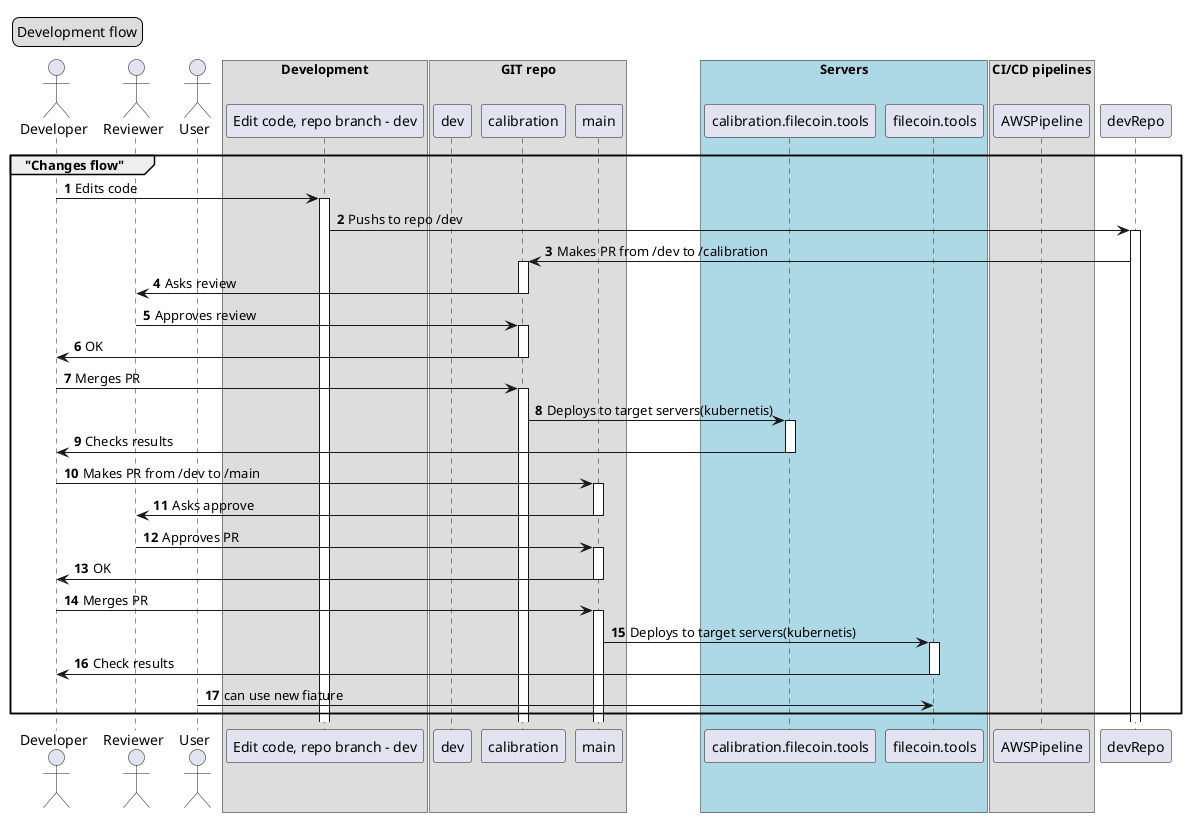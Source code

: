 @startuml

legend top left
  Development flow
end legend

actor "Developer" as developer
actor "Reviewer" as reviewer
actor "User" as user

autonumber

box "Development"
participant "Edit code, repo branch - dev" as editCode
end box

box "GIT repo"
participant "dev" as repoDev
participant "calibration" as repoCalibration
participant "main" as repoMainnet
end box

box "Servers" #LightBlue
participant "calibration.filecoin.tools" as calibration
participant "filecoin.tools" as mainnet
end box

box "CI/CD pipelines"
participant "AWSPipeline" as aws
end box

group "Changes flow"
developer -> editCode++: Edits code
editCode -> devRepo++: Pushs to repo /dev
devRepo -> repoCalibration++: Makes PR from /dev to /calibration
repoCalibration -> reviewer--: Asks review
reviewer -> repoCalibration++: Approves review
repoCalibration -> developer--: OK
developer -> repoCalibration++: Merges PR
repoCalibration -> calibration++: Deploys to target servers(kubernetis)
calibration -> developer--: Checks results
developer -> repoMainnet++: Makes PR from /dev to /main
repoMainnet -> reviewer--: Asks approve
reviewer -> repoMainnet++: Approves PR
repoMainnet -> developer--: OK
developer -> repoMainnet++: Merges PR
repoMainnet -> mainnet++: Deploys to target servers(kubernetis)
mainnet -> developer--: Check results
user -> mainnet: can use new fiature
end group

@enduml